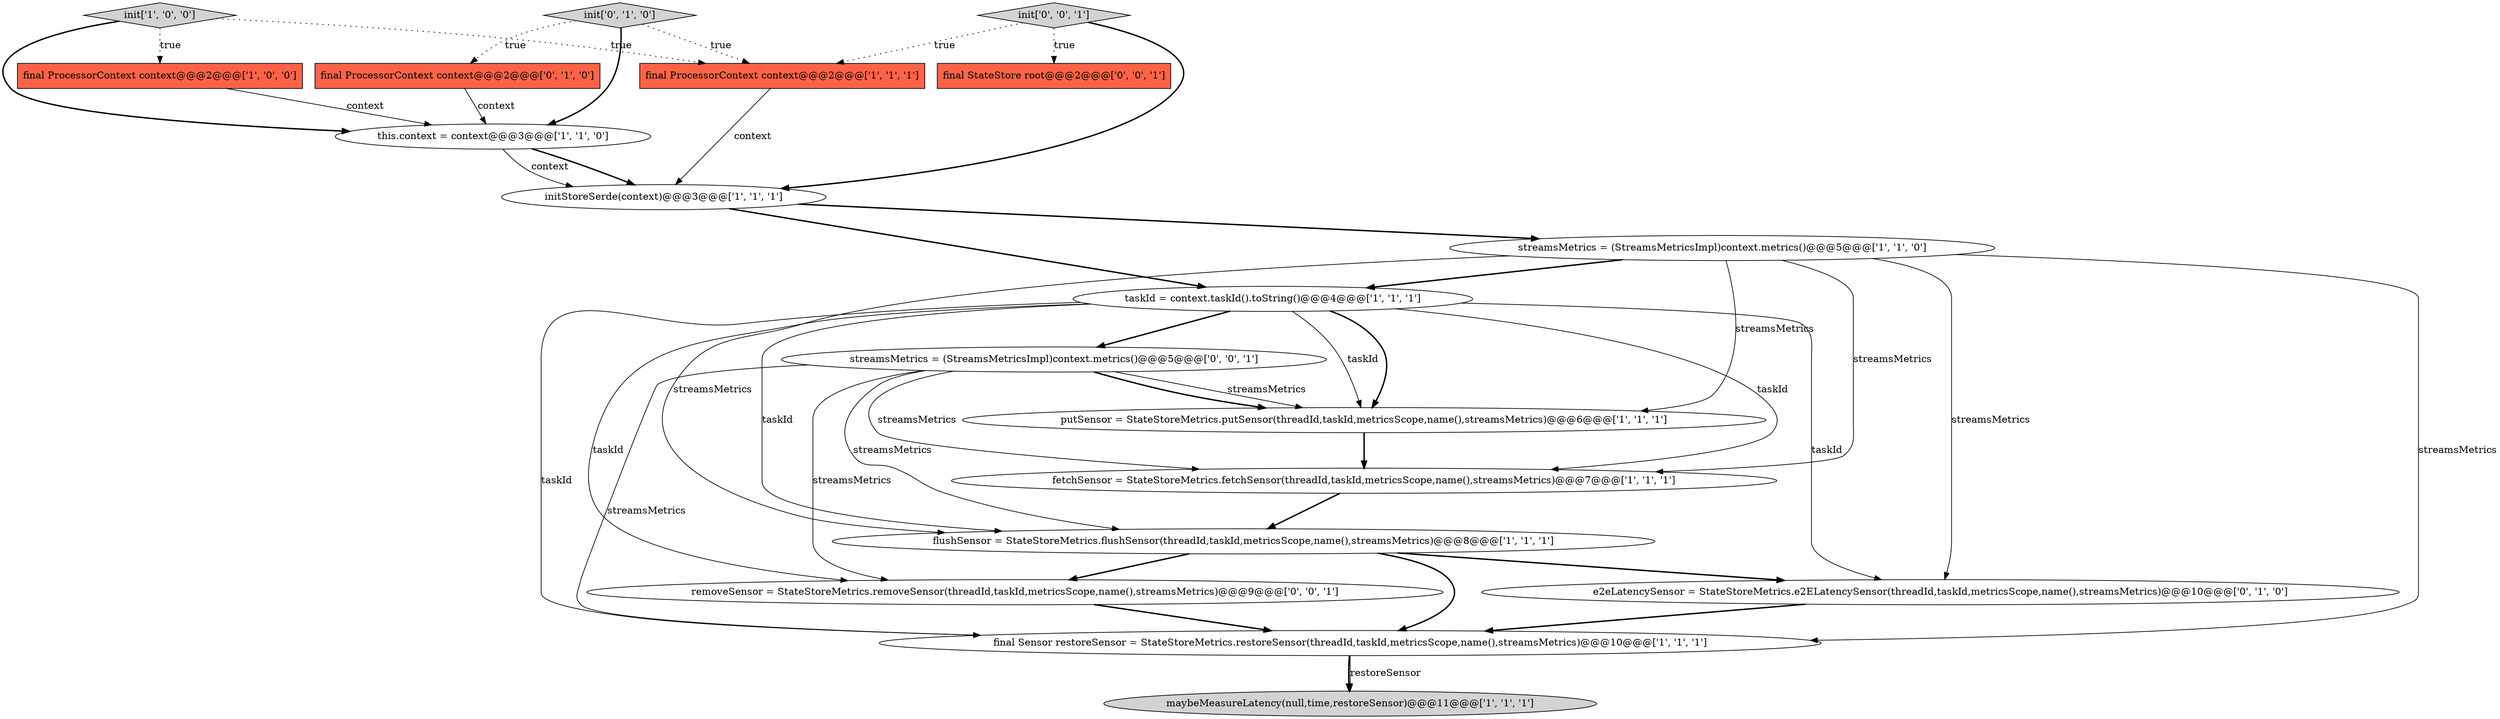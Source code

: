 digraph {
13 [style = filled, label = "e2eLatencySensor = StateStoreMetrics.e2ELatencySensor(threadId,taskId,metricsScope,name(),streamsMetrics)@@@10@@@['0', '1', '0']", fillcolor = white, shape = ellipse image = "AAA1AAABBB2BBB"];
3 [style = filled, label = "this.context = context@@@3@@@['1', '1', '0']", fillcolor = white, shape = ellipse image = "AAA0AAABBB1BBB"];
1 [style = filled, label = "flushSensor = StateStoreMetrics.flushSensor(threadId,taskId,metricsScope,name(),streamsMetrics)@@@8@@@['1', '1', '1']", fillcolor = white, shape = ellipse image = "AAA0AAABBB1BBB"];
0 [style = filled, label = "streamsMetrics = (StreamsMetricsImpl)context.metrics()@@@5@@@['1', '1', '0']", fillcolor = white, shape = ellipse image = "AAA0AAABBB1BBB"];
5 [style = filled, label = "taskId = context.taskId().toString()@@@4@@@['1', '1', '1']", fillcolor = white, shape = ellipse image = "AAA0AAABBB1BBB"];
7 [style = filled, label = "final ProcessorContext context@@@2@@@['1', '0', '0']", fillcolor = tomato, shape = box image = "AAA0AAABBB1BBB"];
10 [style = filled, label = "fetchSensor = StateStoreMetrics.fetchSensor(threadId,taskId,metricsScope,name(),streamsMetrics)@@@7@@@['1', '1', '1']", fillcolor = white, shape = ellipse image = "AAA0AAABBB1BBB"];
8 [style = filled, label = "final ProcessorContext context@@@2@@@['1', '1', '1']", fillcolor = tomato, shape = box image = "AAA0AAABBB1BBB"];
4 [style = filled, label = "maybeMeasureLatency(null,time,restoreSensor)@@@11@@@['1', '1', '1']", fillcolor = lightgray, shape = ellipse image = "AAA0AAABBB1BBB"];
14 [style = filled, label = "init['0', '1', '0']", fillcolor = lightgray, shape = diamond image = "AAA0AAABBB2BBB"];
2 [style = filled, label = "final Sensor restoreSensor = StateStoreMetrics.restoreSensor(threadId,taskId,metricsScope,name(),streamsMetrics)@@@10@@@['1', '1', '1']", fillcolor = white, shape = ellipse image = "AAA0AAABBB1BBB"];
15 [style = filled, label = "final StateStore root@@@2@@@['0', '0', '1']", fillcolor = tomato, shape = box image = "AAA0AAABBB3BBB"];
18 [style = filled, label = "removeSensor = StateStoreMetrics.removeSensor(threadId,taskId,metricsScope,name(),streamsMetrics)@@@9@@@['0', '0', '1']", fillcolor = white, shape = ellipse image = "AAA0AAABBB3BBB"];
9 [style = filled, label = "putSensor = StateStoreMetrics.putSensor(threadId,taskId,metricsScope,name(),streamsMetrics)@@@6@@@['1', '1', '1']", fillcolor = white, shape = ellipse image = "AAA0AAABBB1BBB"];
17 [style = filled, label = "init['0', '0', '1']", fillcolor = lightgray, shape = diamond image = "AAA0AAABBB3BBB"];
6 [style = filled, label = "init['1', '0', '0']", fillcolor = lightgray, shape = diamond image = "AAA0AAABBB1BBB"];
12 [style = filled, label = "final ProcessorContext context@@@2@@@['0', '1', '0']", fillcolor = tomato, shape = box image = "AAA0AAABBB2BBB"];
11 [style = filled, label = "initStoreSerde(context)@@@3@@@['1', '1', '1']", fillcolor = white, shape = ellipse image = "AAA0AAABBB1BBB"];
16 [style = filled, label = "streamsMetrics = (StreamsMetricsImpl)context.metrics()@@@5@@@['0', '0', '1']", fillcolor = white, shape = ellipse image = "AAA0AAABBB3BBB"];
0->9 [style = solid, label="streamsMetrics"];
3->11 [style = bold, label=""];
5->1 [style = solid, label="taskId"];
5->2 [style = solid, label="taskId"];
2->4 [style = bold, label=""];
0->1 [style = solid, label="streamsMetrics"];
14->3 [style = bold, label=""];
18->2 [style = bold, label=""];
5->9 [style = solid, label="taskId"];
6->7 [style = dotted, label="true"];
5->10 [style = solid, label="taskId"];
5->13 [style = solid, label="taskId"];
11->0 [style = bold, label=""];
16->2 [style = solid, label="streamsMetrics"];
16->9 [style = solid, label="streamsMetrics"];
14->8 [style = dotted, label="true"];
1->18 [style = bold, label=""];
5->9 [style = bold, label=""];
14->12 [style = dotted, label="true"];
16->1 [style = solid, label="streamsMetrics"];
16->10 [style = solid, label="streamsMetrics"];
2->4 [style = solid, label="restoreSensor"];
10->1 [style = bold, label=""];
6->8 [style = dotted, label="true"];
17->15 [style = dotted, label="true"];
7->3 [style = solid, label="context"];
6->3 [style = bold, label=""];
16->18 [style = solid, label="streamsMetrics"];
8->11 [style = solid, label="context"];
17->8 [style = dotted, label="true"];
17->11 [style = bold, label=""];
11->5 [style = bold, label=""];
0->13 [style = solid, label="streamsMetrics"];
3->11 [style = solid, label="context"];
16->9 [style = bold, label=""];
5->18 [style = solid, label="taskId"];
0->5 [style = bold, label=""];
0->2 [style = solid, label="streamsMetrics"];
13->2 [style = bold, label=""];
1->2 [style = bold, label=""];
5->16 [style = bold, label=""];
0->10 [style = solid, label="streamsMetrics"];
9->10 [style = bold, label=""];
1->13 [style = bold, label=""];
12->3 [style = solid, label="context"];
}
